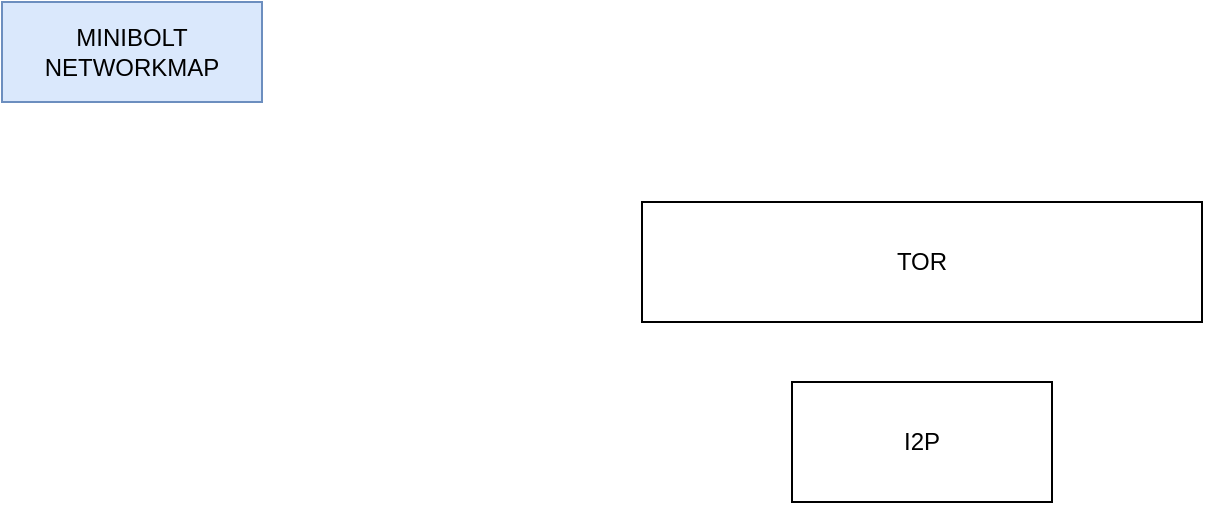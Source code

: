 <mxfile version="21.3.0" type="github">
  <diagram name="Página-1" id="dB3eKQBNZShQxtix_K70">
    <mxGraphModel dx="731" dy="434" grid="1" gridSize="10" guides="1" tooltips="1" connect="1" arrows="1" fold="1" page="1" pageScale="1" pageWidth="827" pageHeight="1169" math="0" shadow="0">
      <root>
        <mxCell id="0" />
        <mxCell id="1" parent="0" />
        <mxCell id="87kUoaWlma9BREmuZmnL-1" value="MINIBOLT NETWORKMAP" style="text;html=1;strokeColor=#6c8ebf;fillColor=#dae8fc;align=center;verticalAlign=middle;whiteSpace=wrap;rounded=0;" parent="1" vertex="1">
          <mxGeometry x="10" y="10" width="130" height="50" as="geometry" />
        </mxCell>
        <mxCell id="n0-edF3tHvyob96DkQFq-1" value="TOR" style="rounded=0;whiteSpace=wrap;html=1;" parent="1" vertex="1">
          <mxGeometry x="330" y="110" width="280" height="60" as="geometry" />
        </mxCell>
        <mxCell id="h6LU9cW44lIvaIBkPetr-1" value="I2P" style="rounded=0;whiteSpace=wrap;html=1;" vertex="1" parent="1">
          <mxGeometry x="405" y="200" width="130" height="60" as="geometry" />
        </mxCell>
      </root>
    </mxGraphModel>
  </diagram>
</mxfile>
